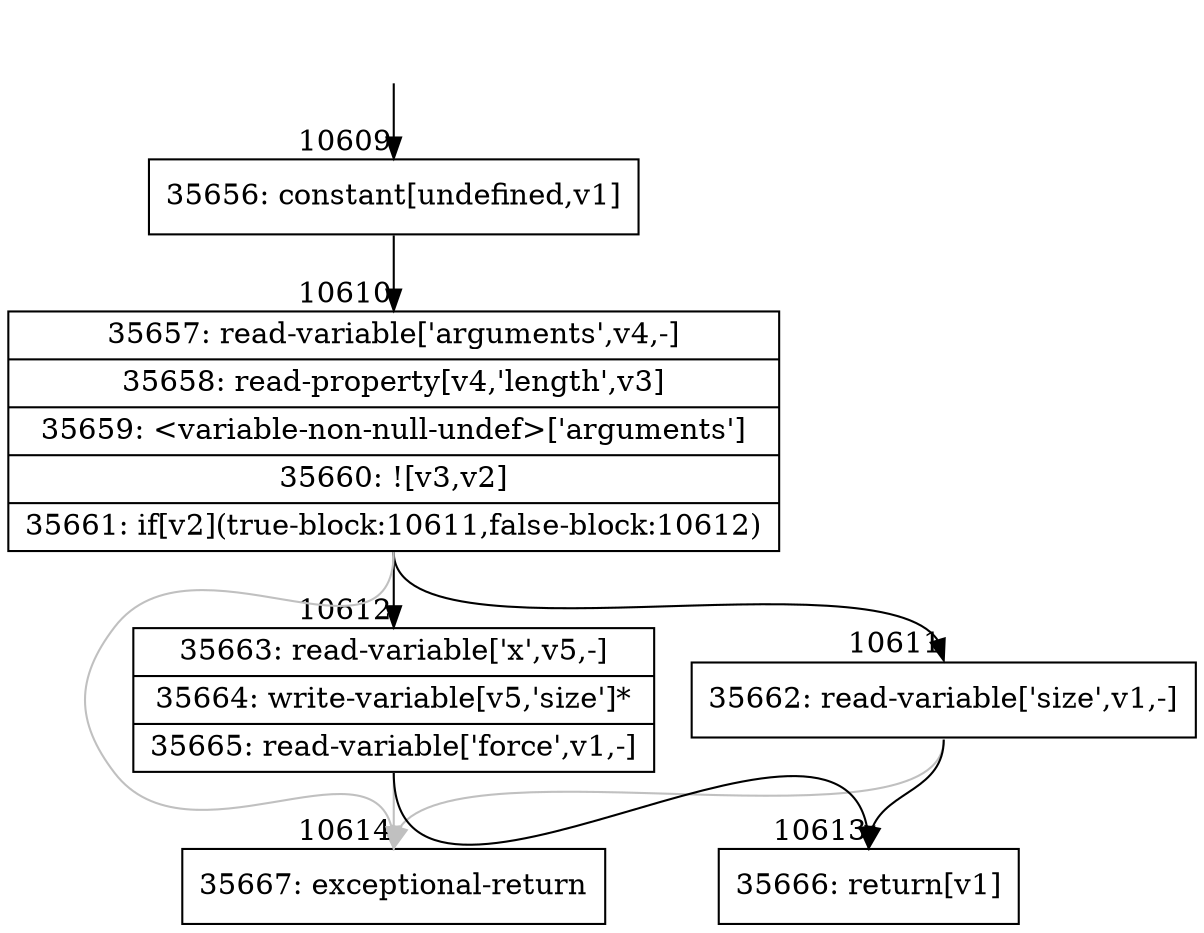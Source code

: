 digraph {
rankdir="TD"
BB_entry975[shape=none,label=""];
BB_entry975 -> BB10609 [tailport=s, headport=n, headlabel="    10609"]
BB10609 [shape=record label="{35656: constant[undefined,v1]}" ] 
BB10609 -> BB10610 [tailport=s, headport=n, headlabel="      10610"]
BB10610 [shape=record label="{35657: read-variable['arguments',v4,-]|35658: read-property[v4,'length',v3]|35659: \<variable-non-null-undef\>['arguments']|35660: ![v3,v2]|35661: if[v2](true-block:10611,false-block:10612)}" ] 
BB10610 -> BB10611 [tailport=s, headport=n, headlabel="      10611"]
BB10610 -> BB10612 [tailport=s, headport=n, headlabel="      10612"]
BB10610 -> BB10614 [tailport=s, headport=n, color=gray, headlabel="      10614"]
BB10611 [shape=record label="{35662: read-variable['size',v1,-]}" ] 
BB10611 -> BB10613 [tailport=s, headport=n, headlabel="      10613"]
BB10611 -> BB10614 [tailport=s, headport=n, color=gray]
BB10612 [shape=record label="{35663: read-variable['x',v5,-]|35664: write-variable[v5,'size']*|35665: read-variable['force',v1,-]}" ] 
BB10612 -> BB10613 [tailport=s, headport=n]
BB10612 -> BB10614 [tailport=s, headport=n, color=gray]
BB10613 [shape=record label="{35666: return[v1]}" ] 
BB10614 [shape=record label="{35667: exceptional-return}" ] 
//#$~ 6303
}
